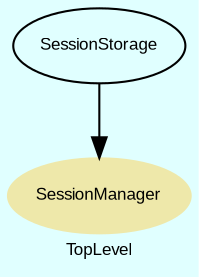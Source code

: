 digraph TopLevel {
    compound = true
    bgcolor = lightcyan1
    fontname = Arial
    fontsize = 8
    label = "TopLevel"
    node [
        fontname = Arial,
        fontsize = 8,
        color = black
    ]

    SessionManager [
        fontcolor = black,
        URL = "classes/SessionManager.html",
        shape = ellipse,
        color = palegoldenrod,
        style = filled,
        label = "SessionManager"
    ]

    SessionStorage [
        URL = "classes/SessionStorage.html",
        label = "SessionStorage"
    ]

    SessionStorage -> SessionManager [

    ]

}


